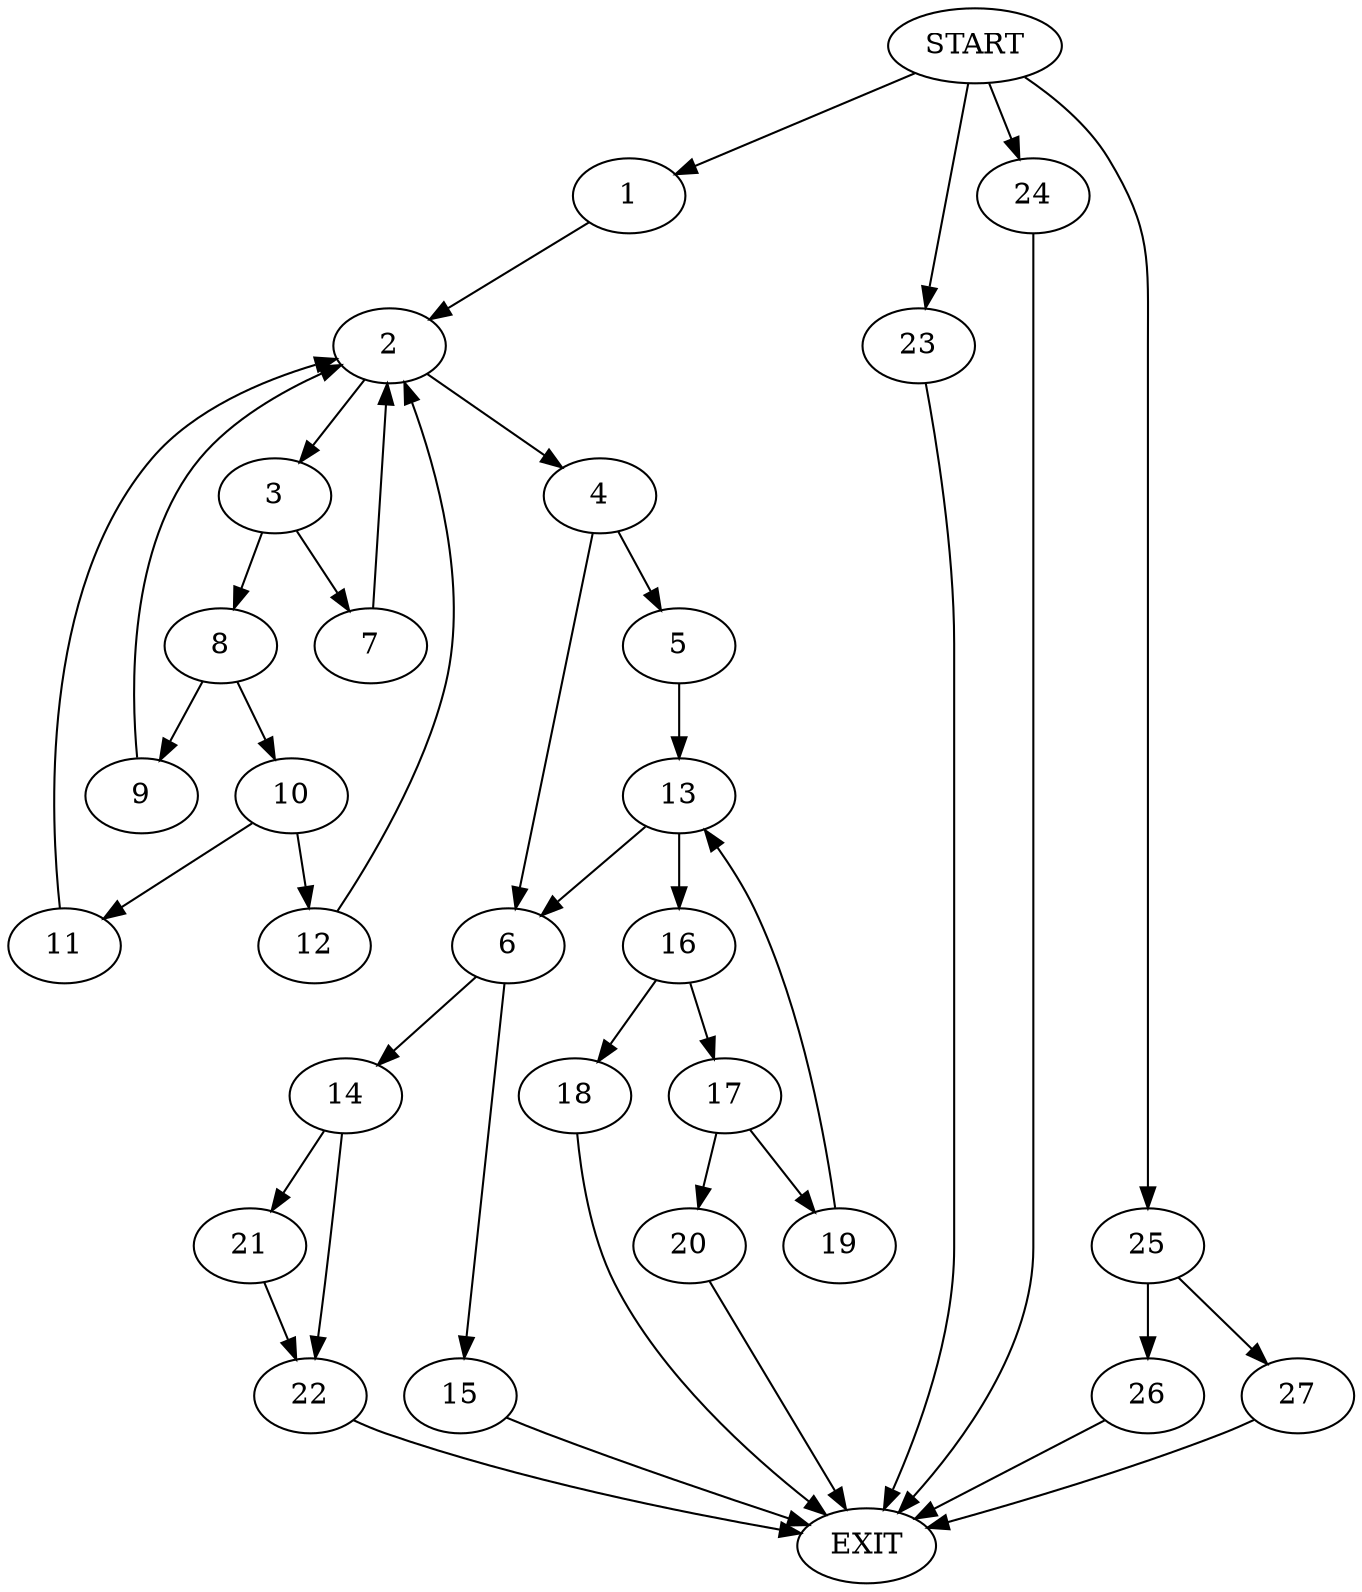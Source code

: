 digraph {
0 [label="START"]
28 [label="EXIT"]
0 -> 1
1 -> 2
2 -> 3
2 -> 4
4 -> 5
4 -> 6
3 -> 7
3 -> 8
7 -> 2
8 -> 9
8 -> 10
9 -> 2
10 -> 11
10 -> 12
11 -> 2
12 -> 2
5 -> 13
6 -> 14
6 -> 15
13 -> 16
13 -> 6
16 -> 17
16 -> 18
17 -> 19
17 -> 20
18 -> 28
19 -> 13
20 -> 28
14 -> 21
14 -> 22
15 -> 28
0 -> 23
23 -> 28
21 -> 22
22 -> 28
0 -> 24
24 -> 28
0 -> 25
25 -> 26
25 -> 27
27 -> 28
26 -> 28
}
